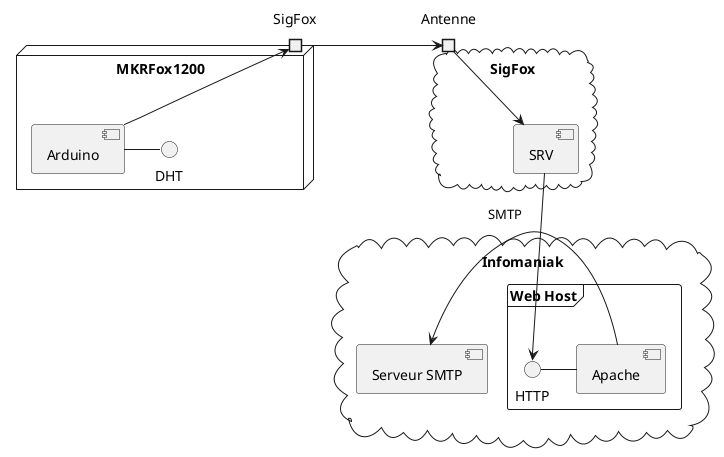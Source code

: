 @startuml MailScheme

node MKRFox1200 {
	port SigFox
	[Arduino] -> SigFox
	DHT - [Arduino]
}

cloud SigFox as SigFoxCloud {
	portin Antenne
	SigFox -> Antenne
	Antenne -> [SRV]
}

cloud Infomaniak {
	frame "Web Host" {
		SRV-->HTTP
		HTTP - [Apache]
	}

	[Apache] -> [Serveur SMTP]: SMTP
}

@enduml
